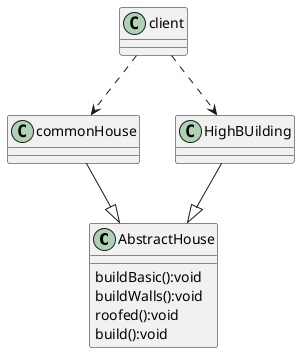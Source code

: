 @startuml
'https://plantuml.com/class-diagram

class AbstractHouse {
    buildBasic():void
    buildWalls():void
    roofed():void
    build():void
}

class commonHouse{}
class HighBUilding{}

commonHouse --|> AbstractHouse
HighBUilding --|> AbstractHouse

class client{}

client ..> commonHouse
client ..> HighBUilding


@enduml